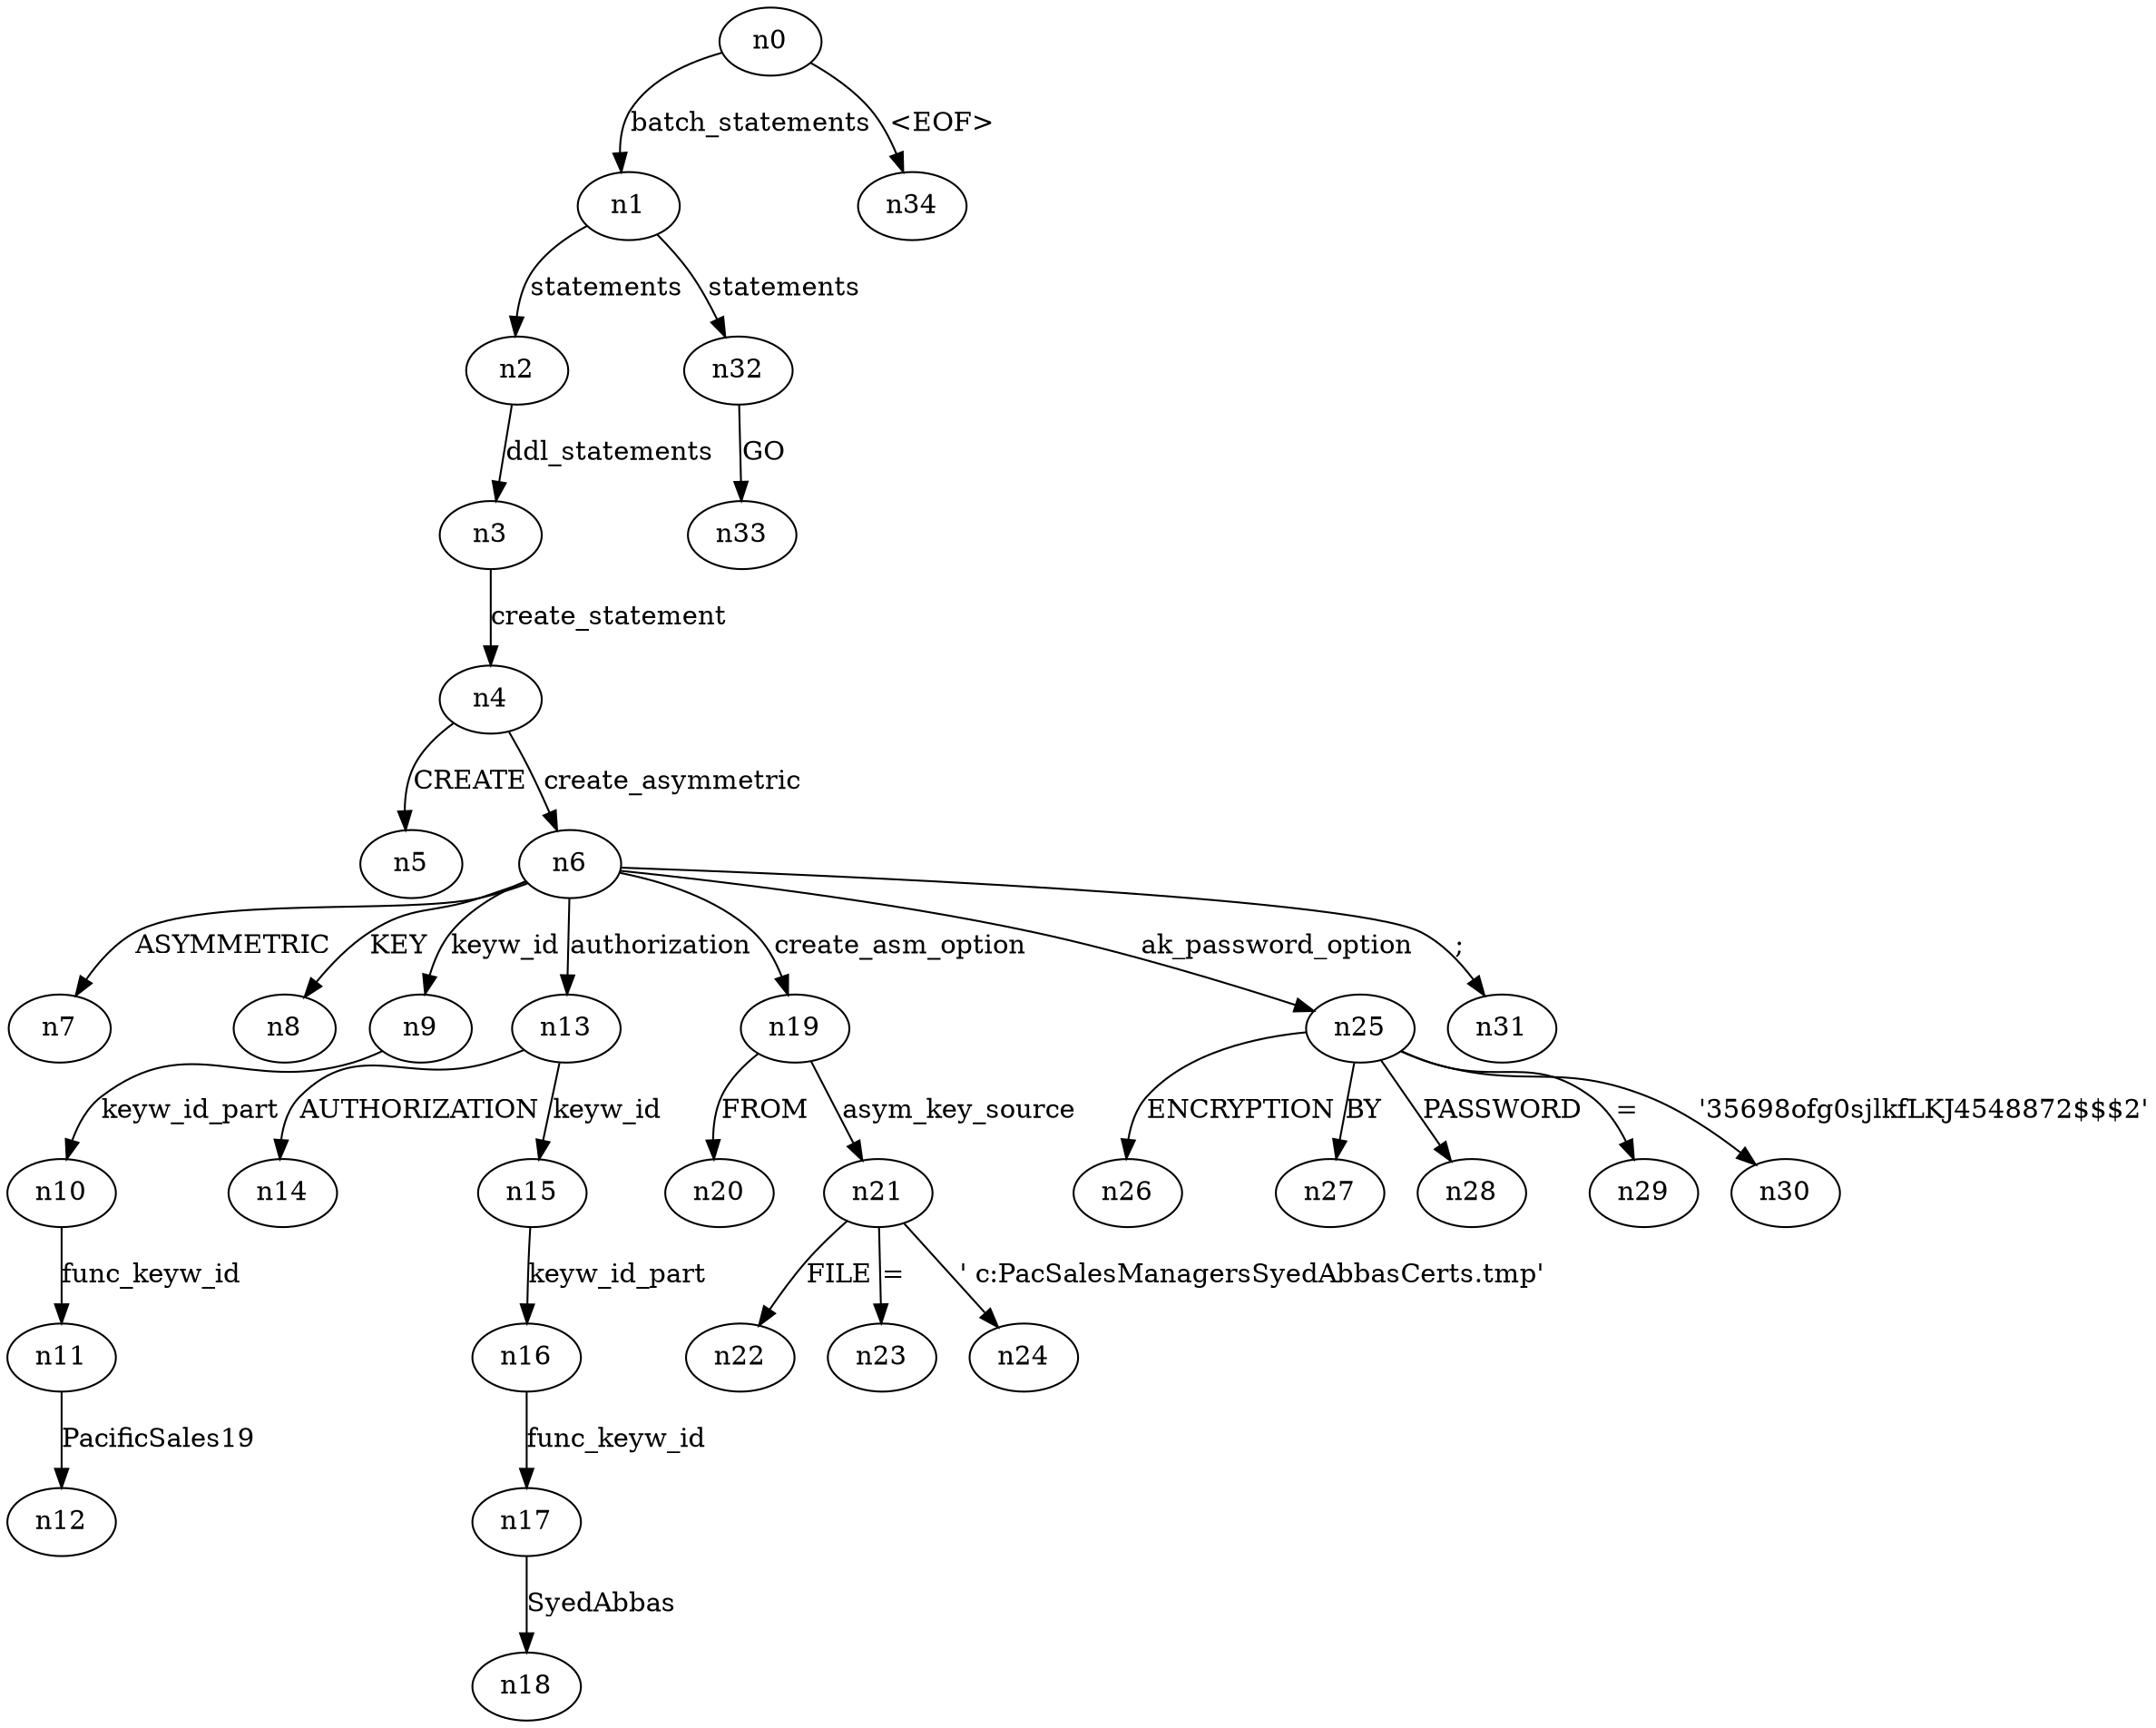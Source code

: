 digraph ParseTree {
  n0 -> n1 [label="batch_statements"];
  n1 -> n2 [label="statements"];
  n2 -> n3 [label="ddl_statements"];
  n3 -> n4 [label="create_statement"];
  n4 -> n5 [label="CREATE"];
  n4 -> n6 [label="create_asymmetric"];
  n6 -> n7 [label="ASYMMETRIC"];
  n6 -> n8 [label="KEY"];
  n6 -> n9 [label="keyw_id"];
  n9 -> n10 [label="keyw_id_part"];
  n10 -> n11 [label="func_keyw_id"];
  n11 -> n12 [label="PacificSales19"];
  n6 -> n13 [label="authorization"];
  n13 -> n14 [label="AUTHORIZATION"];
  n13 -> n15 [label="keyw_id"];
  n15 -> n16 [label="keyw_id_part"];
  n16 -> n17 [label="func_keyw_id"];
  n17 -> n18 [label="SyedAbbas"];
  n6 -> n19 [label="create_asm_option"];
  n19 -> n20 [label="FROM"];
  n19 -> n21 [label="asym_key_source"];
  n21 -> n22 [label="FILE"];
  n21 -> n23 [label="="];
  n21 -> n24 [label="' c:\PacSales\Managers\SyedAbbasCerts.tmp'"];
  n6 -> n25 [label="ak_password_option"];
  n25 -> n26 [label="ENCRYPTION"];
  n25 -> n27 [label="BY"];
  n25 -> n28 [label="PASSWORD"];
  n25 -> n29 [label="="];
  n25 -> n30 [label="'35698ofg0sjlkfLKJ4548872$$$2'"];
  n6 -> n31 [label=";"];
  n1 -> n32 [label="statements"];
  n32 -> n33 [label="GO"];
  n0 -> n34 [label="<EOF>"];
}